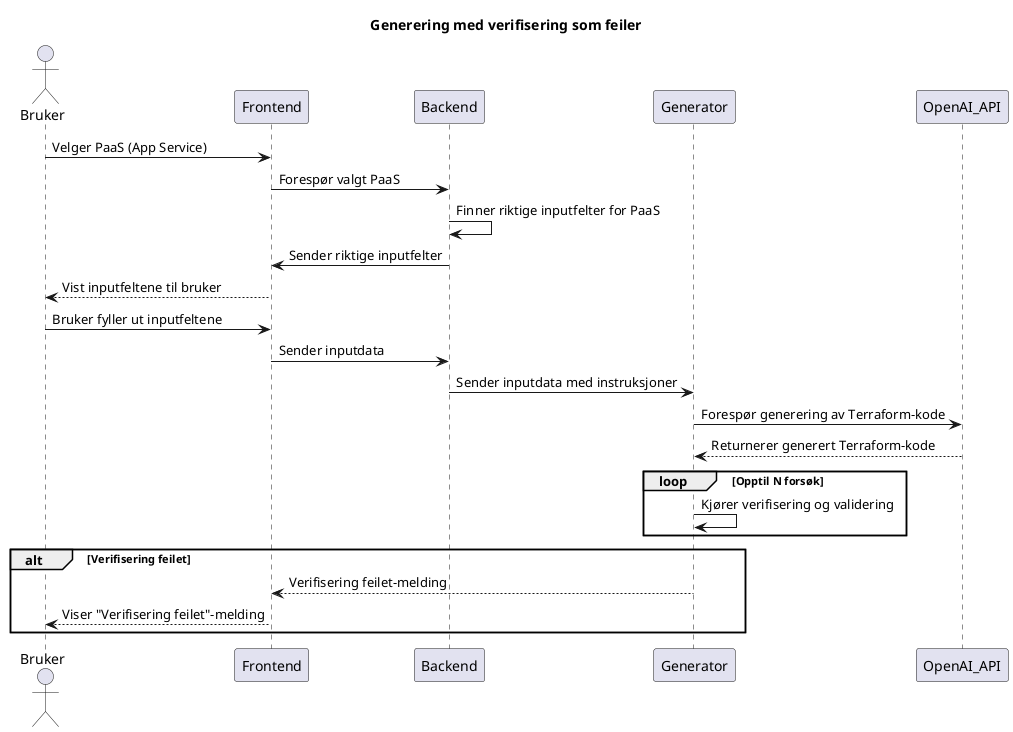 @startuml
actor Bruker as Bruker
participant Frontend as Frontend
participant Backend as Backend
participant Generator as Generator
participant OpenAI_API as OpenAI_API

title Generering med verifisering som feiler

Bruker -> Frontend : Velger PaaS (App Service)
Frontend -> Backend : Forespør valgt PaaS
Backend -> Backend : Finner riktige inputfelter for PaaS
Backend -> Frontend : Sender riktige inputfelter
Frontend --> Bruker : Vist inputfeltene til bruker
Bruker -> Frontend : Bruker fyller ut inputfeltene
Frontend -> Backend : Sender inputdata
Backend -> Generator : Sender inputdata med instruksjoner

Generator -> OpenAI_API : Forespør generering av Terraform-kode
OpenAI_API --> Generator : Returnerer generert Terraform-kode


loop Opptil N forsøk
    Generator -> Generator : Kjører verifisering og validering
end loop

alt Verifisering feilet
    Generator --> Frontend : Verifisering feilet-melding
    Frontend --> Bruker : Viser "Verifisering feilet"-melding
end
@enduml